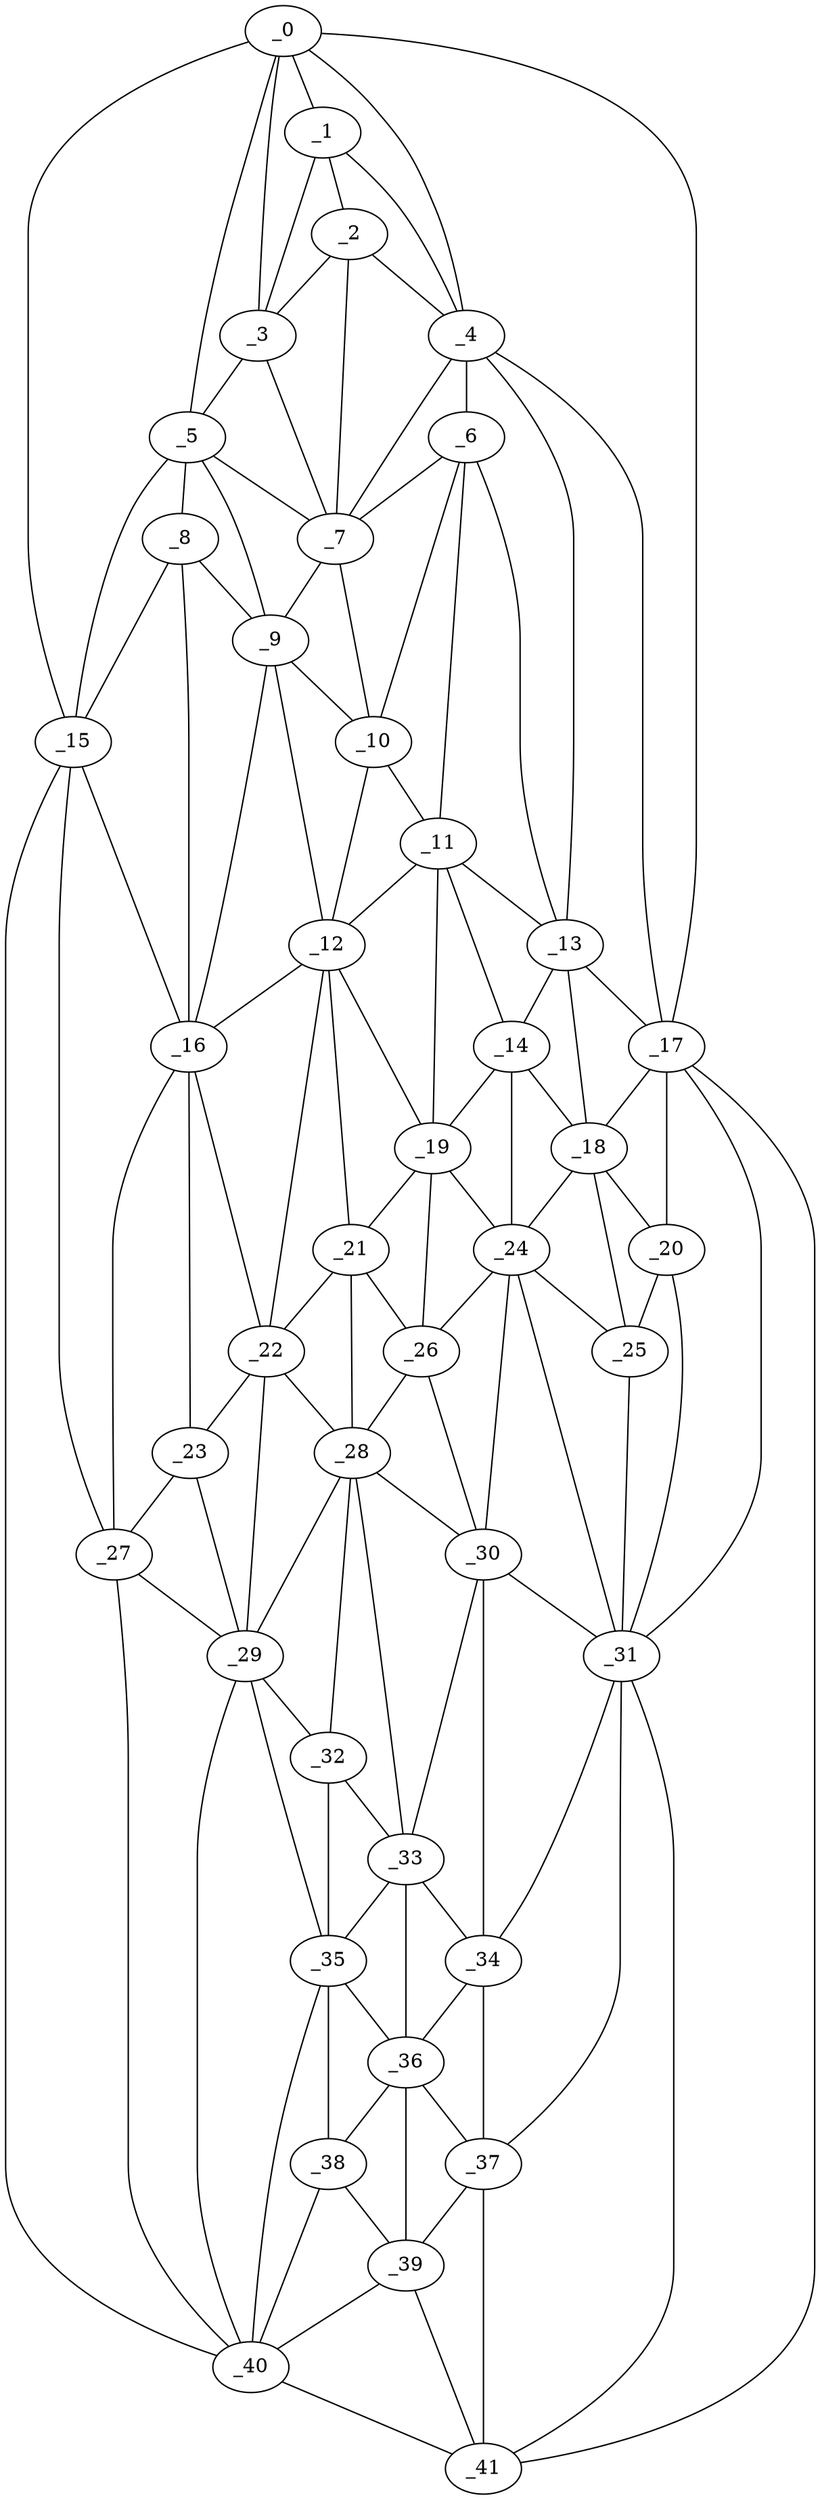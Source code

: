 graph "obj1__240.gxl" {
	_0	 [x=5,
		y=43];
	_1	 [x=23,
		y=44];
	_0 -- _1	 [valence=1];
	_3	 [x=33,
		y=42];
	_0 -- _3	 [valence=2];
	_4	 [x=36,
		y=55];
	_0 -- _4	 [valence=1];
	_5	 [x=44,
		y=38];
	_0 -- _5	 [valence=1];
	_15	 [x=64,
		y=30];
	_0 -- _15	 [valence=1];
	_17	 [x=65,
		y=96];
	_0 -- _17	 [valence=1];
	_2	 [x=31,
		y=49];
	_1 -- _2	 [valence=1];
	_1 -- _3	 [valence=2];
	_1 -- _4	 [valence=2];
	_2 -- _3	 [valence=2];
	_2 -- _4	 [valence=2];
	_7	 [x=46,
		y=51];
	_2 -- _7	 [valence=1];
	_3 -- _5	 [valence=1];
	_3 -- _7	 [valence=2];
	_6	 [x=45,
		y=57];
	_4 -- _6	 [valence=2];
	_4 -- _7	 [valence=2];
	_13	 [x=61,
		y=76];
	_4 -- _13	 [valence=2];
	_4 -- _17	 [valence=2];
	_5 -- _7	 [valence=2];
	_8	 [x=52,
		y=36];
	_5 -- _8	 [valence=1];
	_9	 [x=53,
		y=43];
	_5 -- _9	 [valence=1];
	_5 -- _15	 [valence=2];
	_6 -- _7	 [valence=1];
	_10	 [x=54,
		y=58];
	_6 -- _10	 [valence=2];
	_11	 [x=58,
		y=68];
	_6 -- _11	 [valence=1];
	_6 -- _13	 [valence=1];
	_7 -- _9	 [valence=1];
	_7 -- _10	 [valence=2];
	_8 -- _9	 [valence=2];
	_8 -- _15	 [valence=1];
	_16	 [x=65,
		y=39];
	_8 -- _16	 [valence=2];
	_9 -- _10	 [valence=2];
	_12	 [x=60,
		y=57];
	_9 -- _12	 [valence=1];
	_9 -- _16	 [valence=1];
	_10 -- _11	 [valence=1];
	_10 -- _12	 [valence=2];
	_11 -- _12	 [valence=1];
	_11 -- _13	 [valence=2];
	_14	 [x=63,
		y=70];
	_11 -- _14	 [valence=1];
	_19	 [x=69,
		y=64];
	_11 -- _19	 [valence=2];
	_12 -- _16	 [valence=1];
	_12 -- _19	 [valence=2];
	_21	 [x=71,
		y=58];
	_12 -- _21	 [valence=2];
	_22	 [x=72,
		y=52];
	_12 -- _22	 [valence=2];
	_13 -- _14	 [valence=1];
	_13 -- _17	 [valence=1];
	_18	 [x=68,
		y=82];
	_13 -- _18	 [valence=1];
	_14 -- _18	 [valence=1];
	_14 -- _19	 [valence=2];
	_24	 [x=75,
		y=81];
	_14 -- _24	 [valence=2];
	_15 -- _16	 [valence=2];
	_27	 [x=78,
		y=38];
	_15 -- _27	 [valence=2];
	_40	 [x=126,
		y=64];
	_15 -- _40	 [valence=1];
	_16 -- _22	 [valence=2];
	_23	 [x=73,
		y=44];
	_16 -- _23	 [valence=2];
	_16 -- _27	 [valence=1];
	_17 -- _18	 [valence=2];
	_20	 [x=69,
		y=94];
	_17 -- _20	 [valence=1];
	_31	 [x=91,
		y=88];
	_17 -- _31	 [valence=1];
	_41	 [x=126,
		y=81];
	_17 -- _41	 [valence=1];
	_18 -- _20	 [valence=2];
	_18 -- _24	 [valence=2];
	_25	 [x=76,
		y=90];
	_18 -- _25	 [valence=2];
	_19 -- _21	 [valence=2];
	_19 -- _24	 [valence=2];
	_26	 [x=77,
		y=64];
	_19 -- _26	 [valence=2];
	_20 -- _25	 [valence=2];
	_20 -- _31	 [valence=1];
	_21 -- _22	 [valence=1];
	_21 -- _26	 [valence=2];
	_28	 [x=85,
		y=60];
	_21 -- _28	 [valence=2];
	_22 -- _23	 [valence=2];
	_22 -- _28	 [valence=1];
	_29	 [x=89,
		y=45];
	_22 -- _29	 [valence=2];
	_23 -- _27	 [valence=2];
	_23 -- _29	 [valence=2];
	_24 -- _25	 [valence=2];
	_24 -- _26	 [valence=2];
	_30	 [x=90,
		y=77];
	_24 -- _30	 [valence=1];
	_24 -- _31	 [valence=2];
	_25 -- _31	 [valence=2];
	_26 -- _28	 [valence=1];
	_26 -- _30	 [valence=2];
	_27 -- _29	 [valence=2];
	_27 -- _40	 [valence=2];
	_28 -- _29	 [valence=2];
	_28 -- _30	 [valence=1];
	_32	 [x=94,
		y=54];
	_28 -- _32	 [valence=2];
	_33	 [x=95,
		y=65];
	_28 -- _33	 [valence=2];
	_29 -- _32	 [valence=2];
	_35	 [x=103,
		y=58];
	_29 -- _35	 [valence=1];
	_29 -- _40	 [valence=2];
	_30 -- _31	 [valence=2];
	_30 -- _33	 [valence=2];
	_34	 [x=100,
		y=74];
	_30 -- _34	 [valence=2];
	_31 -- _34	 [valence=1];
	_37	 [x=107,
		y=76];
	_31 -- _37	 [valence=2];
	_31 -- _41	 [valence=1];
	_32 -- _33	 [valence=2];
	_32 -- _35	 [valence=2];
	_33 -- _34	 [valence=1];
	_33 -- _35	 [valence=1];
	_36	 [x=107,
		y=65];
	_33 -- _36	 [valence=2];
	_34 -- _36	 [valence=2];
	_34 -- _37	 [valence=1];
	_35 -- _36	 [valence=2];
	_38	 [x=113,
		y=64];
	_35 -- _38	 [valence=2];
	_35 -- _40	 [valence=2];
	_36 -- _37	 [valence=2];
	_36 -- _38	 [valence=1];
	_39	 [x=115,
		y=75];
	_36 -- _39	 [valence=1];
	_37 -- _39	 [valence=2];
	_37 -- _41	 [valence=2];
	_38 -- _39	 [valence=2];
	_38 -- _40	 [valence=1];
	_39 -- _40	 [valence=1];
	_39 -- _41	 [valence=1];
	_40 -- _41	 [valence=1];
}
